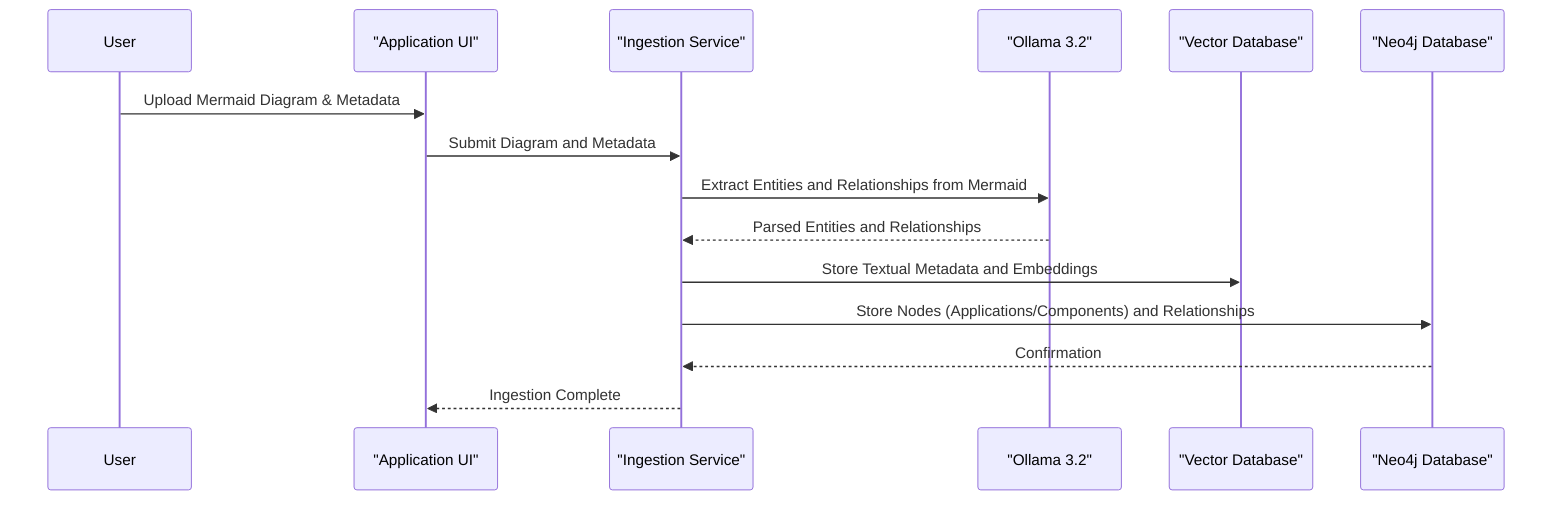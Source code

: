 sequenceDiagram
    participant User
    participant ApplicationUI as "Application UI"
    participant IngestionService as "Ingestion Service"
    participant Ollama3_2 as "Ollama 3.2"
    participant VectorDB as "Vector Database"
    participant Neo4jDB as "Neo4j Database"

    User->>ApplicationUI: Upload Mermaid Diagram & Metadata
    ApplicationUI->>IngestionService: Submit Diagram and Metadata
    IngestionService->>Ollama3_2: Extract Entities and Relationships from Mermaid
    Ollama3_2-->>IngestionService: Parsed Entities and Relationships
    IngestionService->>VectorDB: Store Textual Metadata and Embeddings
    IngestionService->>Neo4jDB: Store Nodes (Applications/Components) and Relationships
    Neo4jDB-->>IngestionService: Confirmation
    IngestionService-->>ApplicationUI: Ingestion Complete